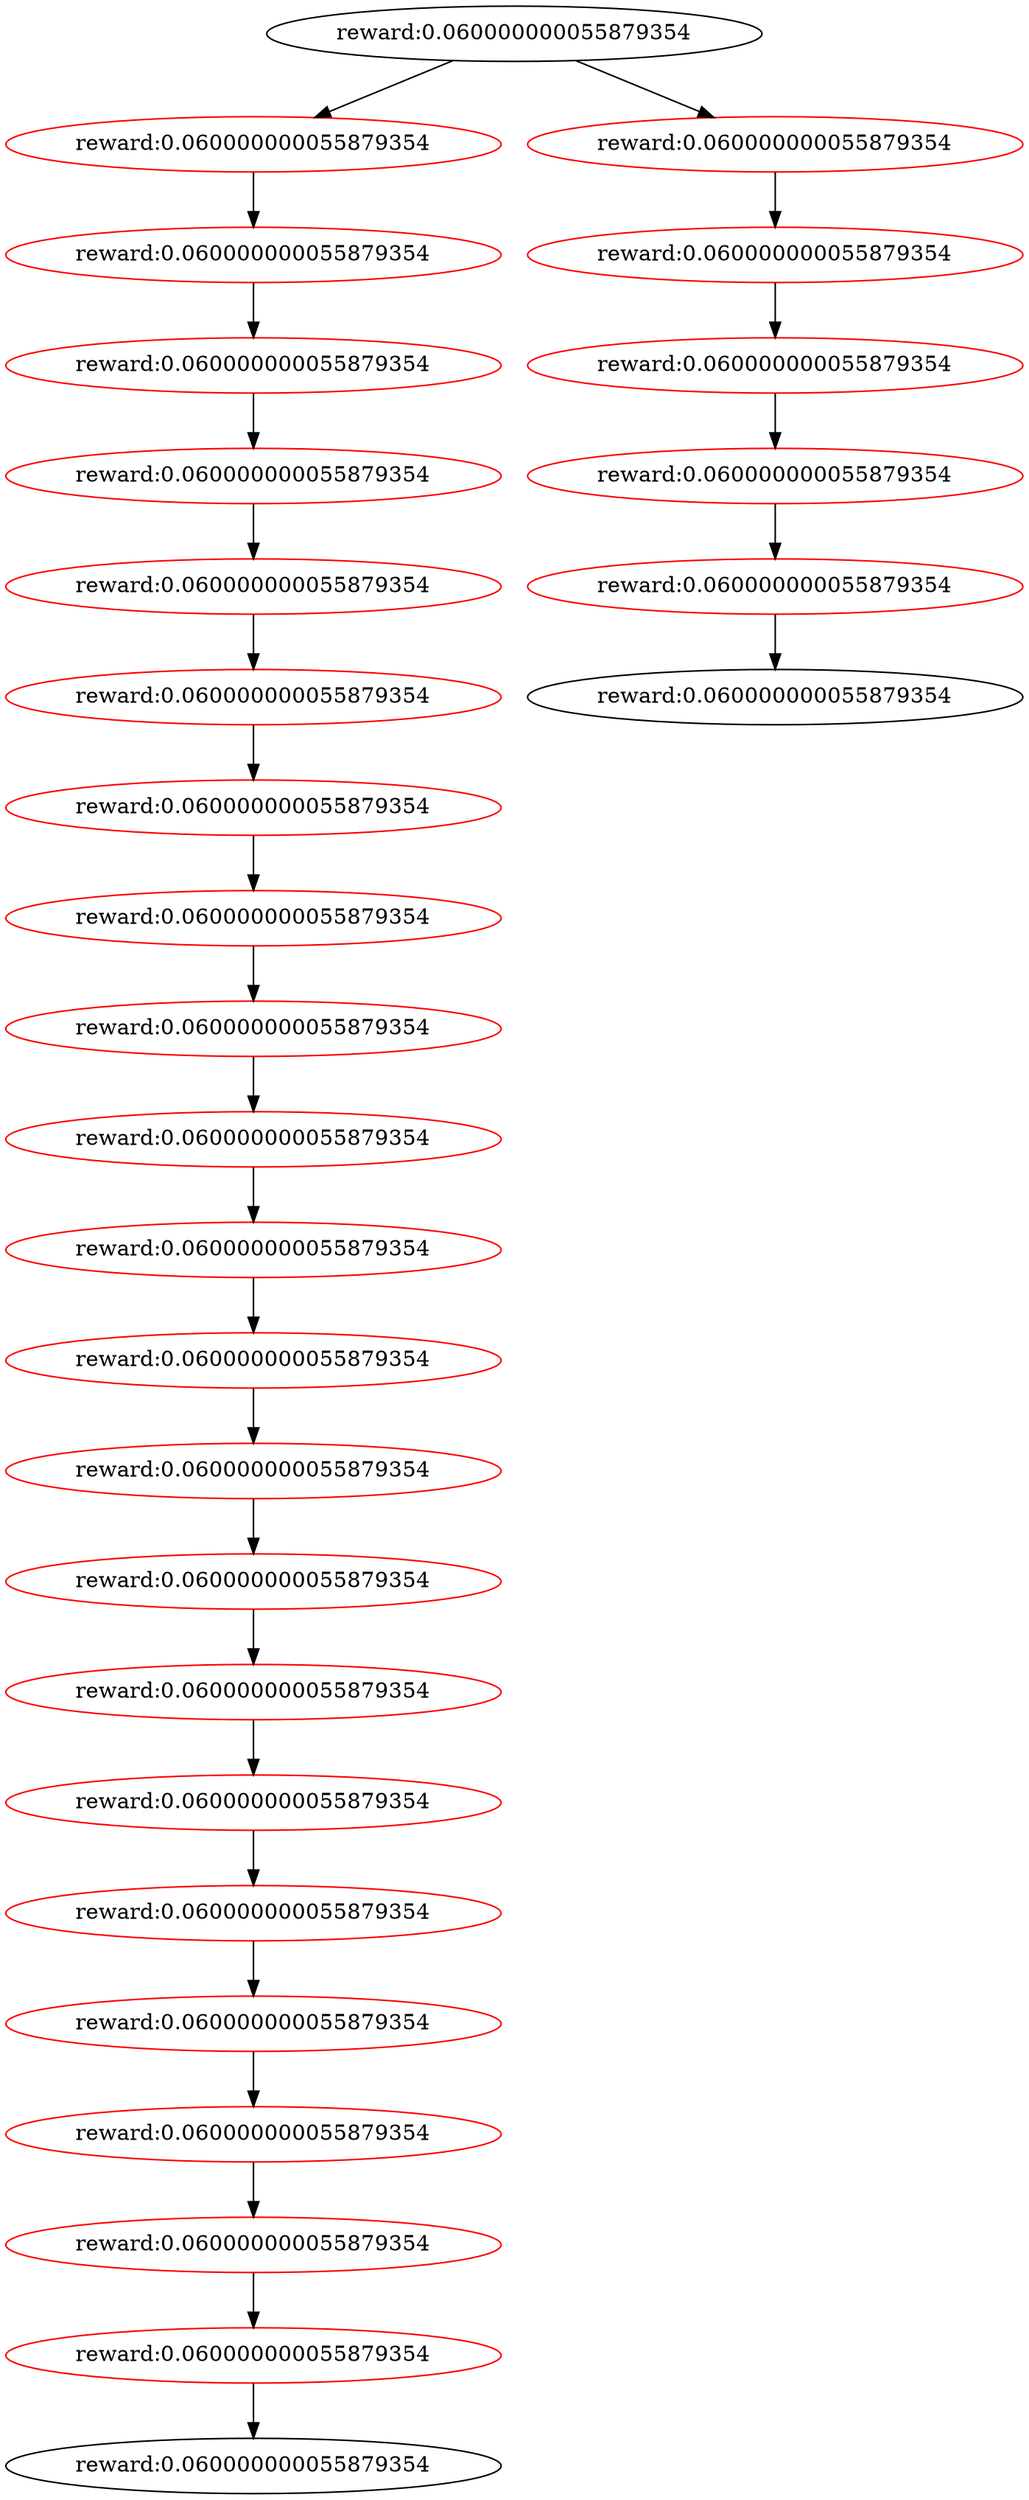 digraph G {
	node1 [label="reward:0.060000000055879354"]
	node2 [label="reward:0.060000000055879354" color=red]
	node1 -> node2
	node3 [label="reward:0.060000000055879354" color=red]
	node2 -> node3
	node4 [label="reward:0.060000000055879354" color=red]
	node3 -> node4
	node5 [label="reward:0.060000000055879354" color=red]
	node4 -> node5
	node6 [label="reward:0.060000000055879354" color=red]
	node5 -> node6
	node7 [label="reward:0.060000000055879354" color=red]
	node6 -> node7
	node8 [label="reward:0.060000000055879354" color=red]
	node7 -> node8
	node9 [label="reward:0.060000000055879354" color=red]
	node8 -> node9
	node10 [label="reward:0.060000000055879354" color=red]
	node9 -> node10
	node11 [label="reward:0.060000000055879354" color=red]
	node10 -> node11
	node12 [label="reward:0.060000000055879354" color=red]
	node11 -> node12
	node13 [label="reward:0.060000000055879354" color=red]
	node12 -> node13
	node14 [label="reward:0.060000000055879354" color=red]
	node13 -> node14
	node15 [label="reward:0.060000000055879354" color=red]
	node14 -> node15
	node16 [label="reward:0.060000000055879354" color=red]
	node15 -> node16
	node17 [label="reward:0.060000000055879354" color=red]
	node16 -> node17
	node18 [label="reward:0.060000000055879354" color=red]
	node17 -> node18
	node19 [label="reward:0.060000000055879354" color=red]
	node18 -> node19
	node20 [label="reward:0.060000000055879354" color=red]
	node19 -> node20
	node21 [label="reward:0.060000000055879354" color=red]
	node20 -> node21
	node22 [label="reward:0.060000000055879354" color=red]
	node21 -> node22
	node23 [label="reward:0.060000000055879354"]
	node22 -> node23
	node24 [label="reward:0.060000000055879354" color=red]
	node1 -> node24
	node25 [label="reward:0.060000000055879354" color=red]
	node24 -> node25
	node26 [label="reward:0.060000000055879354" color=red]
	node25 -> node26
	node27 [label="reward:0.060000000055879354" color=red]
	node26 -> node27
	node28 [label="reward:0.060000000055879354" color=red]
	node27 -> node28
	node29 [label="reward:0.060000000055879354"]
	node28 -> node29
}
